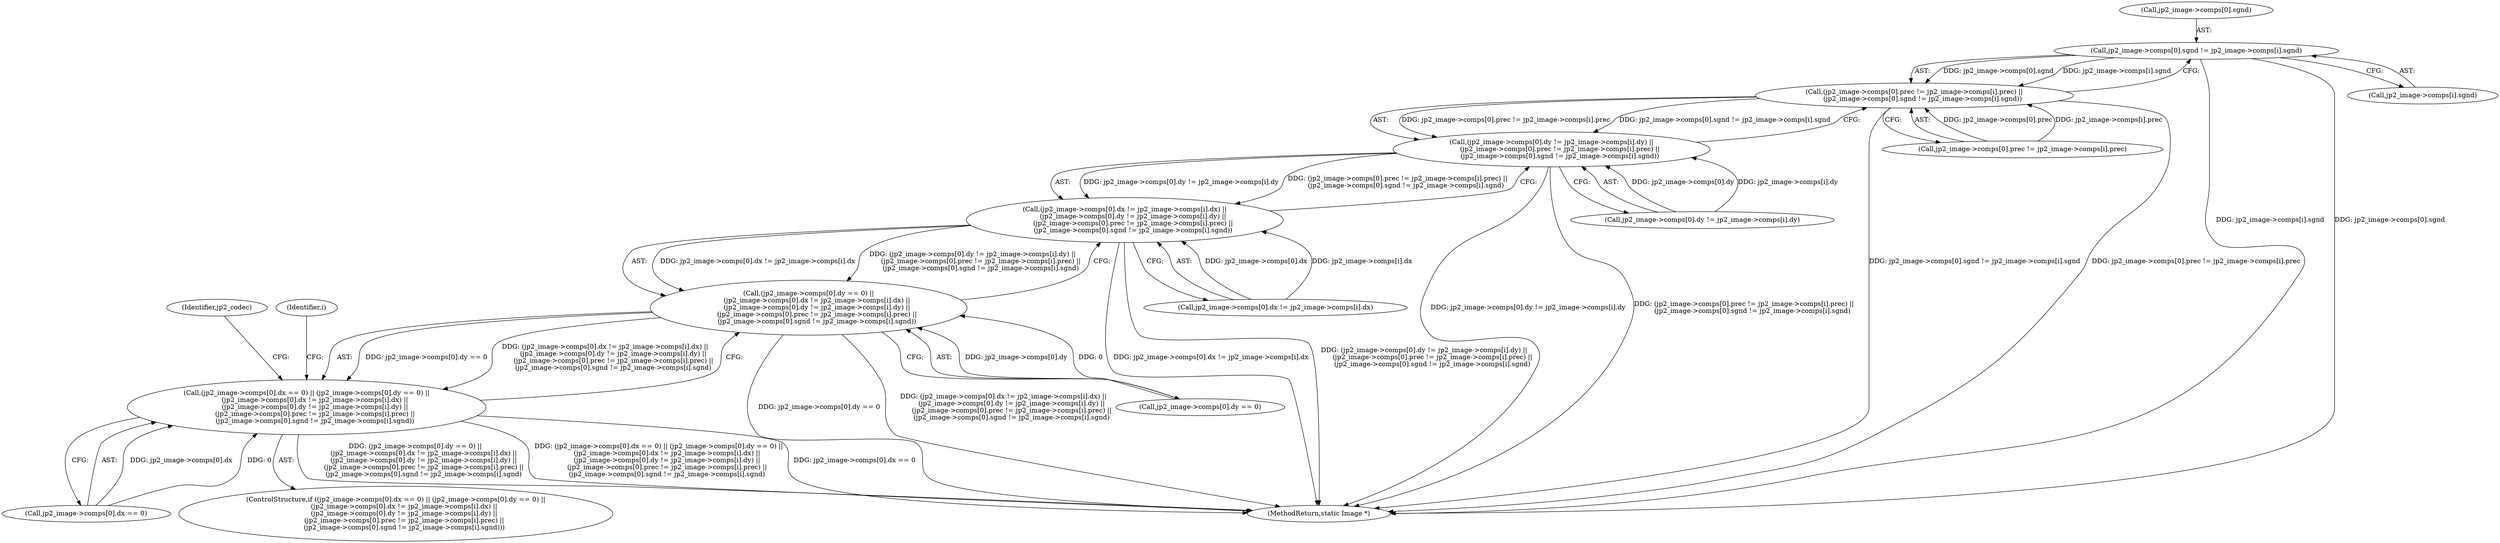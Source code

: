digraph "0_ImageMagick_acee073df34aa4d491bf5cb74d3a15fc80f0a3aa@pointer" {
"1000571" [label="(Call,jp2_image->comps[0].sgnd != jp2_image->comps[i].sgnd)"];
"1000555" [label="(Call,(jp2_image->comps[0].prec != jp2_image->comps[i].prec) ||\n        (jp2_image->comps[0].sgnd != jp2_image->comps[i].sgnd))"];
"1000539" [label="(Call,(jp2_image->comps[0].dy != jp2_image->comps[i].dy) ||\n        (jp2_image->comps[0].prec != jp2_image->comps[i].prec) ||\n        (jp2_image->comps[0].sgnd != jp2_image->comps[i].sgnd))"];
"1000523" [label="(Call,(jp2_image->comps[0].dx != jp2_image->comps[i].dx) ||\n        (jp2_image->comps[0].dy != jp2_image->comps[i].dy) ||\n        (jp2_image->comps[0].prec != jp2_image->comps[i].prec) ||\n        (jp2_image->comps[0].sgnd != jp2_image->comps[i].sgnd))"];
"1000513" [label="(Call,(jp2_image->comps[0].dy == 0) ||\n        (jp2_image->comps[0].dx != jp2_image->comps[i].dx) ||\n        (jp2_image->comps[0].dy != jp2_image->comps[i].dy) ||\n        (jp2_image->comps[0].prec != jp2_image->comps[i].prec) ||\n        (jp2_image->comps[0].sgnd != jp2_image->comps[i].sgnd))"];
"1000503" [label="(Call,(jp2_image->comps[0].dx == 0) || (jp2_image->comps[0].dy == 0) ||\n        (jp2_image->comps[0].dx != jp2_image->comps[i].dx) ||\n        (jp2_image->comps[0].dy != jp2_image->comps[i].dy) ||\n        (jp2_image->comps[0].prec != jp2_image->comps[i].prec) ||\n        (jp2_image->comps[0].sgnd != jp2_image->comps[i].sgnd))"];
"1000556" [label="(Call,jp2_image->comps[0].prec != jp2_image->comps[i].prec)"];
"1000588" [label="(Identifier,jp2_codec)"];
"1000500" [label="(Identifier,i)"];
"1000539" [label="(Call,(jp2_image->comps[0].dy != jp2_image->comps[i].dy) ||\n        (jp2_image->comps[0].prec != jp2_image->comps[i].prec) ||\n        (jp2_image->comps[0].sgnd != jp2_image->comps[i].sgnd))"];
"1000571" [label="(Call,jp2_image->comps[0].sgnd != jp2_image->comps[i].sgnd)"];
"1000504" [label="(Call,jp2_image->comps[0].dx == 0)"];
"1000513" [label="(Call,(jp2_image->comps[0].dy == 0) ||\n        (jp2_image->comps[0].dx != jp2_image->comps[i].dx) ||\n        (jp2_image->comps[0].dy != jp2_image->comps[i].dy) ||\n        (jp2_image->comps[0].prec != jp2_image->comps[i].prec) ||\n        (jp2_image->comps[0].sgnd != jp2_image->comps[i].sgnd))"];
"1000555" [label="(Call,(jp2_image->comps[0].prec != jp2_image->comps[i].prec) ||\n        (jp2_image->comps[0].sgnd != jp2_image->comps[i].sgnd))"];
"1001006" [label="(MethodReturn,static Image *)"];
"1000572" [label="(Call,jp2_image->comps[0].sgnd)"];
"1000514" [label="(Call,jp2_image->comps[0].dy == 0)"];
"1000503" [label="(Call,(jp2_image->comps[0].dx == 0) || (jp2_image->comps[0].dy == 0) ||\n        (jp2_image->comps[0].dx != jp2_image->comps[i].dx) ||\n        (jp2_image->comps[0].dy != jp2_image->comps[i].dy) ||\n        (jp2_image->comps[0].prec != jp2_image->comps[i].prec) ||\n        (jp2_image->comps[0].sgnd != jp2_image->comps[i].sgnd))"];
"1000523" [label="(Call,(jp2_image->comps[0].dx != jp2_image->comps[i].dx) ||\n        (jp2_image->comps[0].dy != jp2_image->comps[i].dy) ||\n        (jp2_image->comps[0].prec != jp2_image->comps[i].prec) ||\n        (jp2_image->comps[0].sgnd != jp2_image->comps[i].sgnd))"];
"1000579" [label="(Call,jp2_image->comps[i].sgnd)"];
"1000524" [label="(Call,jp2_image->comps[0].dx != jp2_image->comps[i].dx)"];
"1000540" [label="(Call,jp2_image->comps[0].dy != jp2_image->comps[i].dy)"];
"1000502" [label="(ControlStructure,if ((jp2_image->comps[0].dx == 0) || (jp2_image->comps[0].dy == 0) ||\n        (jp2_image->comps[0].dx != jp2_image->comps[i].dx) ||\n        (jp2_image->comps[0].dy != jp2_image->comps[i].dy) ||\n        (jp2_image->comps[0].prec != jp2_image->comps[i].prec) ||\n        (jp2_image->comps[0].sgnd != jp2_image->comps[i].sgnd)))"];
"1000571" -> "1000555"  [label="AST: "];
"1000571" -> "1000579"  [label="CFG: "];
"1000572" -> "1000571"  [label="AST: "];
"1000579" -> "1000571"  [label="AST: "];
"1000555" -> "1000571"  [label="CFG: "];
"1000571" -> "1001006"  [label="DDG: jp2_image->comps[i].sgnd"];
"1000571" -> "1001006"  [label="DDG: jp2_image->comps[0].sgnd"];
"1000571" -> "1000555"  [label="DDG: jp2_image->comps[0].sgnd"];
"1000571" -> "1000555"  [label="DDG: jp2_image->comps[i].sgnd"];
"1000555" -> "1000539"  [label="AST: "];
"1000555" -> "1000556"  [label="CFG: "];
"1000556" -> "1000555"  [label="AST: "];
"1000539" -> "1000555"  [label="CFG: "];
"1000555" -> "1001006"  [label="DDG: jp2_image->comps[0].sgnd != jp2_image->comps[i].sgnd"];
"1000555" -> "1001006"  [label="DDG: jp2_image->comps[0].prec != jp2_image->comps[i].prec"];
"1000555" -> "1000539"  [label="DDG: jp2_image->comps[0].prec != jp2_image->comps[i].prec"];
"1000555" -> "1000539"  [label="DDG: jp2_image->comps[0].sgnd != jp2_image->comps[i].sgnd"];
"1000556" -> "1000555"  [label="DDG: jp2_image->comps[0].prec"];
"1000556" -> "1000555"  [label="DDG: jp2_image->comps[i].prec"];
"1000539" -> "1000523"  [label="AST: "];
"1000539" -> "1000540"  [label="CFG: "];
"1000540" -> "1000539"  [label="AST: "];
"1000523" -> "1000539"  [label="CFG: "];
"1000539" -> "1001006"  [label="DDG: jp2_image->comps[0].dy != jp2_image->comps[i].dy"];
"1000539" -> "1001006"  [label="DDG: (jp2_image->comps[0].prec != jp2_image->comps[i].prec) ||\n        (jp2_image->comps[0].sgnd != jp2_image->comps[i].sgnd)"];
"1000539" -> "1000523"  [label="DDG: jp2_image->comps[0].dy != jp2_image->comps[i].dy"];
"1000539" -> "1000523"  [label="DDG: (jp2_image->comps[0].prec != jp2_image->comps[i].prec) ||\n        (jp2_image->comps[0].sgnd != jp2_image->comps[i].sgnd)"];
"1000540" -> "1000539"  [label="DDG: jp2_image->comps[0].dy"];
"1000540" -> "1000539"  [label="DDG: jp2_image->comps[i].dy"];
"1000523" -> "1000513"  [label="AST: "];
"1000523" -> "1000524"  [label="CFG: "];
"1000524" -> "1000523"  [label="AST: "];
"1000513" -> "1000523"  [label="CFG: "];
"1000523" -> "1001006"  [label="DDG: jp2_image->comps[0].dx != jp2_image->comps[i].dx"];
"1000523" -> "1001006"  [label="DDG: (jp2_image->comps[0].dy != jp2_image->comps[i].dy) ||\n        (jp2_image->comps[0].prec != jp2_image->comps[i].prec) ||\n        (jp2_image->comps[0].sgnd != jp2_image->comps[i].sgnd)"];
"1000523" -> "1000513"  [label="DDG: jp2_image->comps[0].dx != jp2_image->comps[i].dx"];
"1000523" -> "1000513"  [label="DDG: (jp2_image->comps[0].dy != jp2_image->comps[i].dy) ||\n        (jp2_image->comps[0].prec != jp2_image->comps[i].prec) ||\n        (jp2_image->comps[0].sgnd != jp2_image->comps[i].sgnd)"];
"1000524" -> "1000523"  [label="DDG: jp2_image->comps[0].dx"];
"1000524" -> "1000523"  [label="DDG: jp2_image->comps[i].dx"];
"1000513" -> "1000503"  [label="AST: "];
"1000513" -> "1000514"  [label="CFG: "];
"1000514" -> "1000513"  [label="AST: "];
"1000503" -> "1000513"  [label="CFG: "];
"1000513" -> "1001006"  [label="DDG: jp2_image->comps[0].dy == 0"];
"1000513" -> "1001006"  [label="DDG: (jp2_image->comps[0].dx != jp2_image->comps[i].dx) ||\n        (jp2_image->comps[0].dy != jp2_image->comps[i].dy) ||\n        (jp2_image->comps[0].prec != jp2_image->comps[i].prec) ||\n        (jp2_image->comps[0].sgnd != jp2_image->comps[i].sgnd)"];
"1000513" -> "1000503"  [label="DDG: jp2_image->comps[0].dy == 0"];
"1000513" -> "1000503"  [label="DDG: (jp2_image->comps[0].dx != jp2_image->comps[i].dx) ||\n        (jp2_image->comps[0].dy != jp2_image->comps[i].dy) ||\n        (jp2_image->comps[0].prec != jp2_image->comps[i].prec) ||\n        (jp2_image->comps[0].sgnd != jp2_image->comps[i].sgnd)"];
"1000514" -> "1000513"  [label="DDG: jp2_image->comps[0].dy"];
"1000514" -> "1000513"  [label="DDG: 0"];
"1000503" -> "1000502"  [label="AST: "];
"1000503" -> "1000504"  [label="CFG: "];
"1000504" -> "1000503"  [label="AST: "];
"1000588" -> "1000503"  [label="CFG: "];
"1000500" -> "1000503"  [label="CFG: "];
"1000503" -> "1001006"  [label="DDG: (jp2_image->comps[0].dy == 0) ||\n        (jp2_image->comps[0].dx != jp2_image->comps[i].dx) ||\n        (jp2_image->comps[0].dy != jp2_image->comps[i].dy) ||\n        (jp2_image->comps[0].prec != jp2_image->comps[i].prec) ||\n        (jp2_image->comps[0].sgnd != jp2_image->comps[i].sgnd)"];
"1000503" -> "1001006"  [label="DDG: (jp2_image->comps[0].dx == 0) || (jp2_image->comps[0].dy == 0) ||\n        (jp2_image->comps[0].dx != jp2_image->comps[i].dx) ||\n        (jp2_image->comps[0].dy != jp2_image->comps[i].dy) ||\n        (jp2_image->comps[0].prec != jp2_image->comps[i].prec) ||\n        (jp2_image->comps[0].sgnd != jp2_image->comps[i].sgnd)"];
"1000503" -> "1001006"  [label="DDG: jp2_image->comps[0].dx == 0"];
"1000504" -> "1000503"  [label="DDG: jp2_image->comps[0].dx"];
"1000504" -> "1000503"  [label="DDG: 0"];
}
